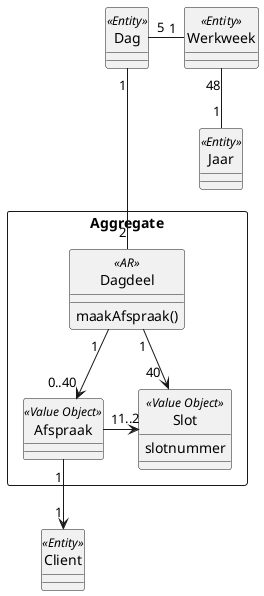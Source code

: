 @startuml

hide circle

class Client <<Entity>>

class Werkweek <<Entity>>

class Jaar <<Entity>>

class Dag <<Entity>>

rectangle "Aggregate" {

    class Dagdeel <<AR>> {
        maakAfspraak()
    }

    class Slot <<Value Object>> {
        slotnummer
    }

    class Afspraak <<Value Object>>
}

Dag "1" --- "2" Dagdeel
Afspraak "1" -r-> "  1..2" Slot
Dagdeel "1" --> "\t\t40" Slot
Dagdeel "\t\t\t1" --> "0..40" Afspraak

Werkweek "1" -l- "5" Dag
Afspraak "1" --> "1" Client

Jaar "1" -u- "48" Werkweek


@enduml